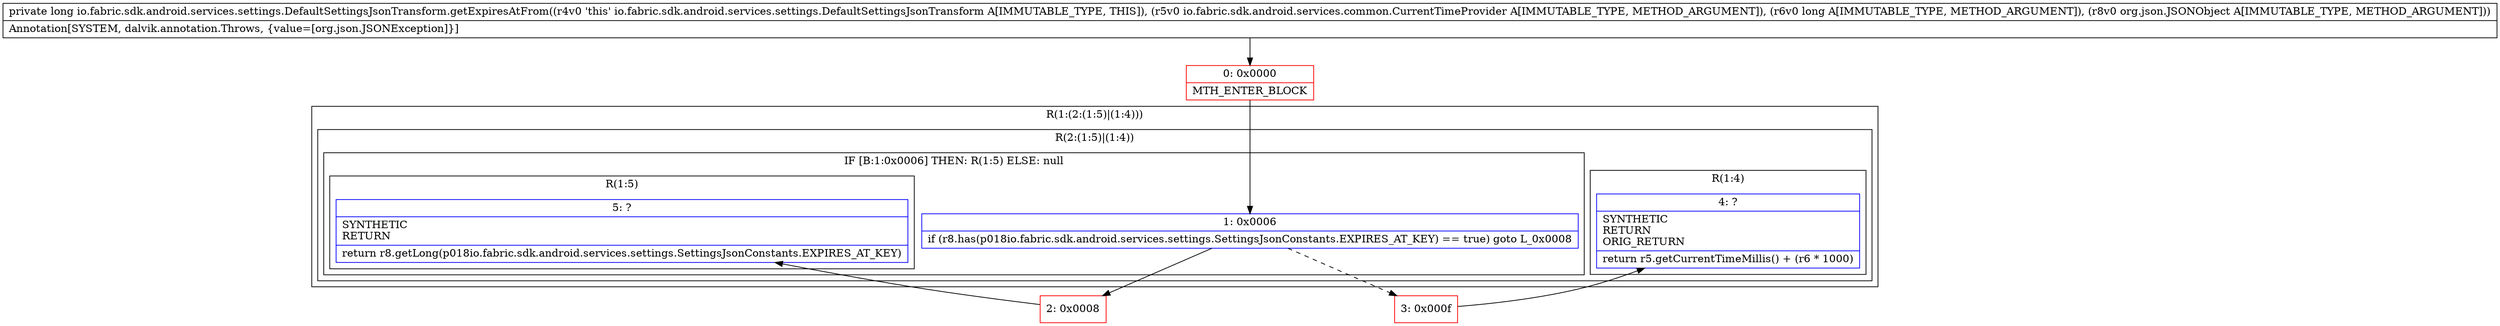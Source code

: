 digraph "CFG forio.fabric.sdk.android.services.settings.DefaultSettingsJsonTransform.getExpiresAtFrom(Lio\/fabric\/sdk\/android\/services\/common\/CurrentTimeProvider;JLorg\/json\/JSONObject;)J" {
subgraph cluster_Region_672359315 {
label = "R(1:(2:(1:5)|(1:4)))";
node [shape=record,color=blue];
subgraph cluster_Region_991516021 {
label = "R(2:(1:5)|(1:4))";
node [shape=record,color=blue];
subgraph cluster_IfRegion_697698435 {
label = "IF [B:1:0x0006] THEN: R(1:5) ELSE: null";
node [shape=record,color=blue];
Node_1 [shape=record,label="{1\:\ 0x0006|if (r8.has(p018io.fabric.sdk.android.services.settings.SettingsJsonConstants.EXPIRES_AT_KEY) == true) goto L_0x0008\l}"];
subgraph cluster_Region_1394461518 {
label = "R(1:5)";
node [shape=record,color=blue];
Node_5 [shape=record,label="{5\:\ ?|SYNTHETIC\lRETURN\l|return r8.getLong(p018io.fabric.sdk.android.services.settings.SettingsJsonConstants.EXPIRES_AT_KEY)\l}"];
}
}
subgraph cluster_Region_1621177669 {
label = "R(1:4)";
node [shape=record,color=blue];
Node_4 [shape=record,label="{4\:\ ?|SYNTHETIC\lRETURN\lORIG_RETURN\l|return r5.getCurrentTimeMillis() + (r6 * 1000)\l}"];
}
}
}
Node_0 [shape=record,color=red,label="{0\:\ 0x0000|MTH_ENTER_BLOCK\l}"];
Node_2 [shape=record,color=red,label="{2\:\ 0x0008}"];
Node_3 [shape=record,color=red,label="{3\:\ 0x000f}"];
MethodNode[shape=record,label="{private long io.fabric.sdk.android.services.settings.DefaultSettingsJsonTransform.getExpiresAtFrom((r4v0 'this' io.fabric.sdk.android.services.settings.DefaultSettingsJsonTransform A[IMMUTABLE_TYPE, THIS]), (r5v0 io.fabric.sdk.android.services.common.CurrentTimeProvider A[IMMUTABLE_TYPE, METHOD_ARGUMENT]), (r6v0 long A[IMMUTABLE_TYPE, METHOD_ARGUMENT]), (r8v0 org.json.JSONObject A[IMMUTABLE_TYPE, METHOD_ARGUMENT]))  | Annotation[SYSTEM, dalvik.annotation.Throws, \{value=[org.json.JSONException]\}]\l}"];
MethodNode -> Node_0;
Node_1 -> Node_2;
Node_1 -> Node_3[style=dashed];
Node_0 -> Node_1;
Node_2 -> Node_5;
Node_3 -> Node_4;
}

